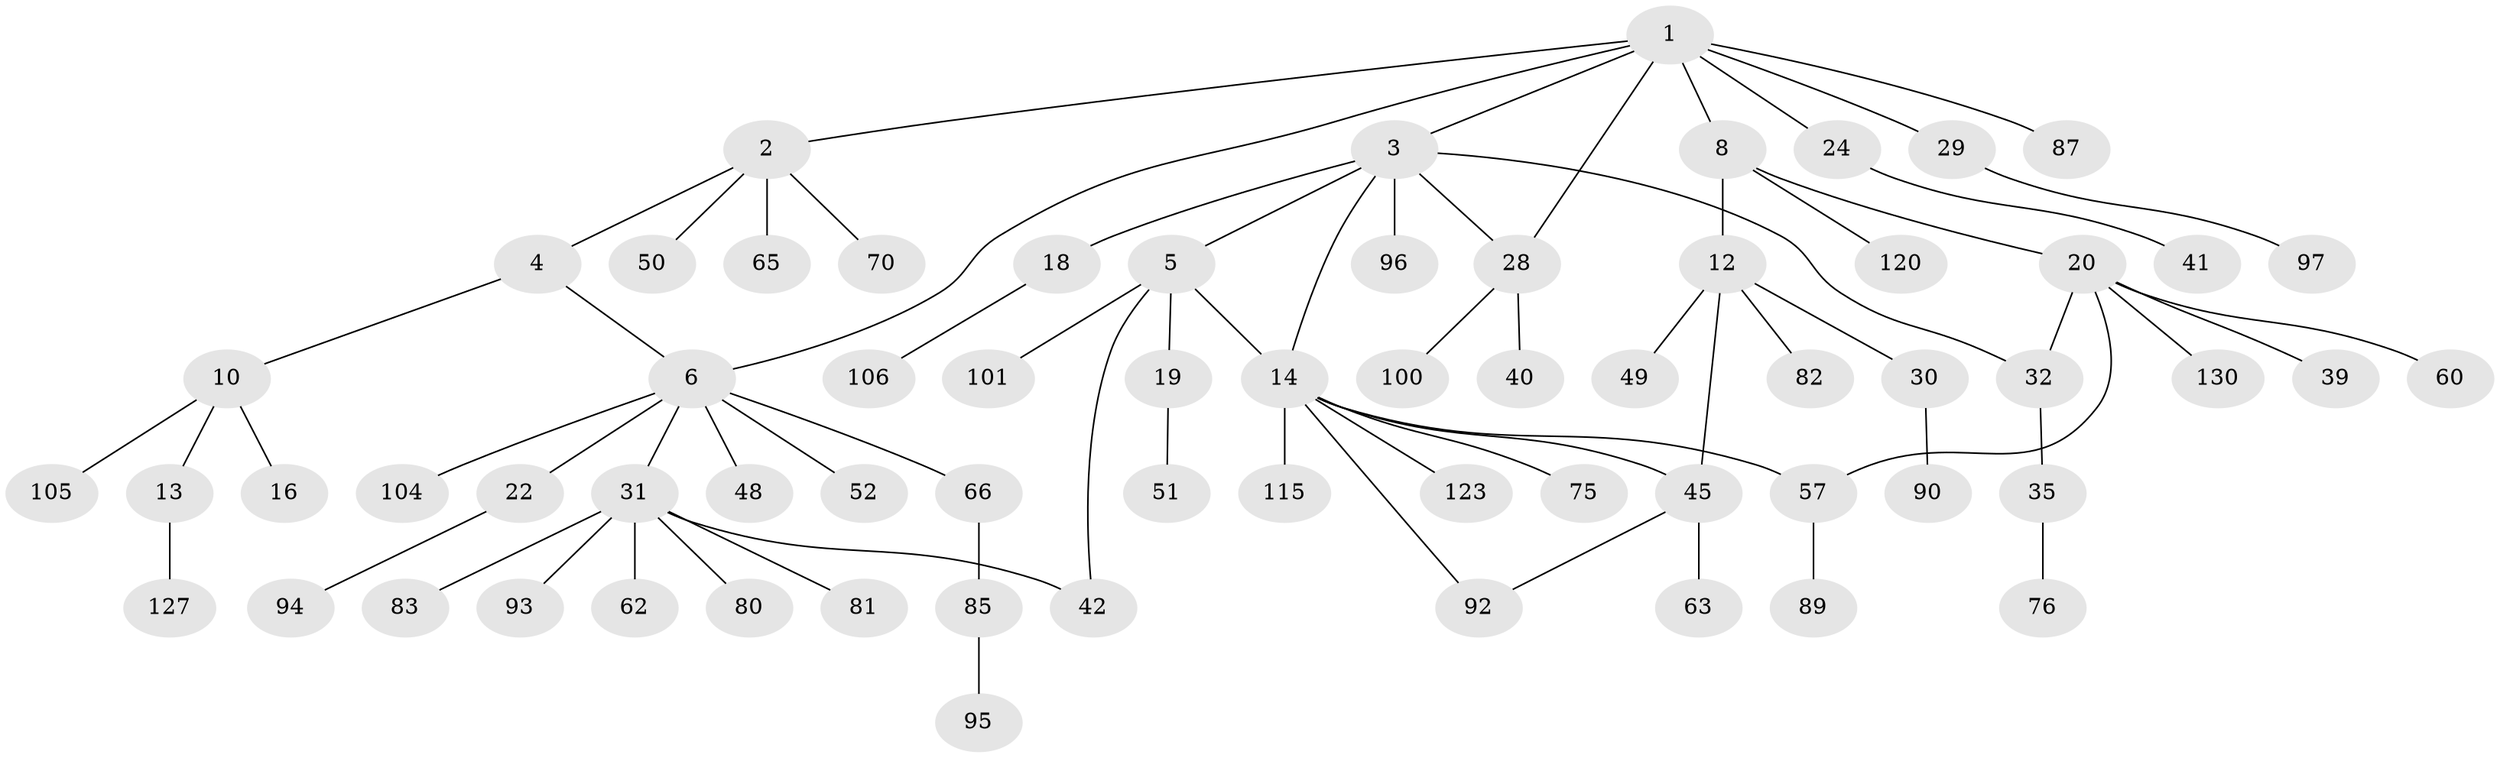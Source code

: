 // original degree distribution, {8: 0.007518796992481203, 5: 0.05263157894736842, 6: 0.015037593984962405, 4: 0.08270676691729323, 3: 0.12781954887218044, 2: 0.2631578947368421, 1: 0.45112781954887216}
// Generated by graph-tools (version 1.1) at 2025/13/03/09/25 04:13:33]
// undirected, 66 vertices, 73 edges
graph export_dot {
graph [start="1"]
  node [color=gray90,style=filled];
  1;
  2;
  3 [super="+77+38"];
  4 [super="+37"];
  5 [super="+11+15+23"];
  6 [super="+47+17+7"];
  8 [super="+9"];
  10;
  12;
  13 [super="+107+33+119+103+43"];
  14 [super="+55+54+26"];
  16;
  18 [super="+109+56"];
  19 [super="+25"];
  20 [super="+21+116+27"];
  22;
  24;
  28;
  29 [super="+99"];
  30 [super="+34+74"];
  31 [super="+44+67+86"];
  32;
  35;
  39 [super="+118+78"];
  40;
  41;
  42 [super="+98"];
  45 [super="+117+59"];
  48 [super="+64"];
  49;
  50;
  51 [super="+110+58"];
  52;
  57 [super="+71"];
  60 [super="+68"];
  62;
  63;
  65 [super="+88"];
  66;
  70;
  75 [super="+124"];
  76;
  80 [super="+84"];
  81 [super="+108"];
  82;
  83;
  85;
  87;
  89;
  90;
  92;
  93;
  94 [super="+128"];
  95;
  96;
  97;
  100 [super="+112+114"];
  101 [super="+132"];
  104;
  105;
  106;
  115;
  120 [super="+125"];
  123 [super="+129"];
  127;
  130;
  1 -- 2;
  1 -- 3;
  1 -- 6;
  1 -- 8;
  1 -- 24;
  1 -- 28;
  1 -- 29;
  1 -- 87;
  2 -- 4;
  2 -- 50;
  2 -- 65;
  2 -- 70;
  3 -- 5;
  3 -- 14;
  3 -- 18;
  3 -- 28;
  3 -- 32;
  3 -- 96;
  4 -- 10;
  4 -- 6;
  5 -- 19;
  5 -- 101;
  5 -- 42;
  5 -- 14;
  6 -- 31;
  6 -- 48;
  6 -- 22;
  6 -- 66;
  6 -- 52;
  6 -- 104;
  8 -- 120;
  8 -- 12;
  8 -- 20;
  10 -- 13;
  10 -- 16;
  10 -- 105;
  12 -- 30;
  12 -- 45;
  12 -- 49;
  12 -- 82;
  13 -- 127;
  14 -- 57;
  14 -- 115;
  14 -- 75;
  14 -- 123;
  14 -- 92;
  14 -- 45;
  18 -- 106;
  19 -- 51;
  20 -- 32;
  20 -- 130;
  20 -- 39;
  20 -- 57;
  20 -- 60;
  22 -- 94;
  24 -- 41;
  28 -- 40;
  28 -- 100;
  29 -- 97;
  30 -- 90;
  31 -- 93;
  31 -- 81;
  31 -- 83;
  31 -- 62;
  31 -- 80;
  31 -- 42;
  32 -- 35;
  35 -- 76;
  45 -- 63;
  45 -- 92;
  57 -- 89;
  66 -- 85;
  85 -- 95;
}

